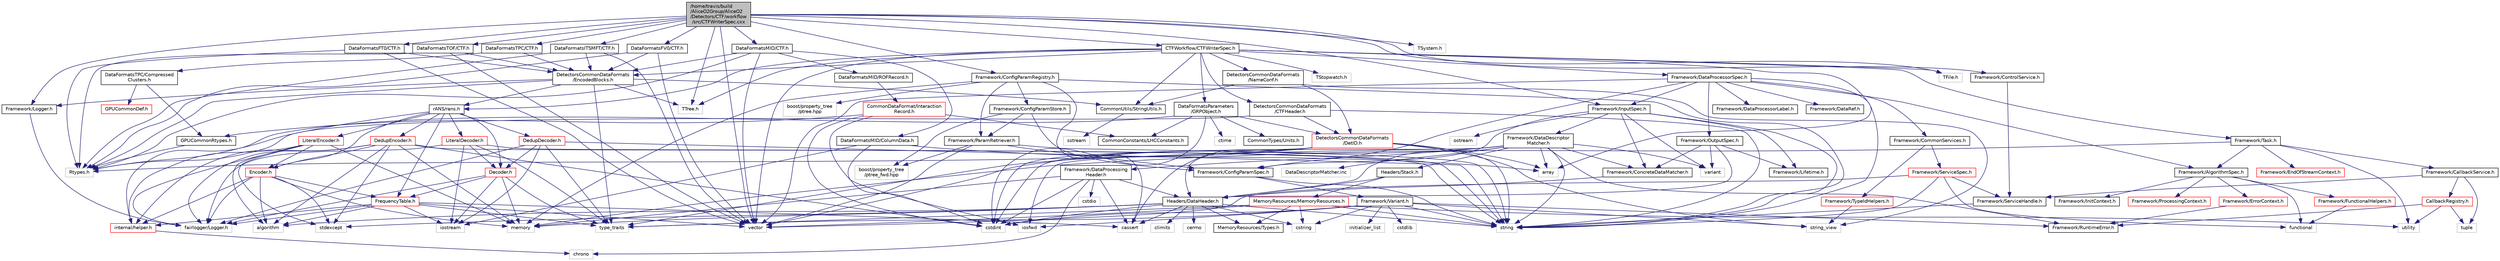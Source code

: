 digraph "/home/travis/build/AliceO2Group/AliceO2/Detectors/CTF/workflow/src/CTFWriterSpec.cxx"
{
 // INTERACTIVE_SVG=YES
  bgcolor="transparent";
  edge [fontname="Helvetica",fontsize="10",labelfontname="Helvetica",labelfontsize="10"];
  node [fontname="Helvetica",fontsize="10",shape=record];
  Node0 [label="/home/travis/build\l/AliceO2Group/AliceO2\l/Detectors/CTF/workflow\l/src/CTFWriterSpec.cxx",height=0.2,width=0.4,color="black", fillcolor="grey75", style="filled", fontcolor="black"];
  Node0 -> Node1 [color="midnightblue",fontsize="10",style="solid",fontname="Helvetica"];
  Node1 [label="vector",height=0.2,width=0.4,color="grey75"];
  Node0 -> Node2 [color="midnightblue",fontsize="10",style="solid",fontname="Helvetica"];
  Node2 [label="TFile.h",height=0.2,width=0.4,color="grey75"];
  Node0 -> Node3 [color="midnightblue",fontsize="10",style="solid",fontname="Helvetica"];
  Node3 [label="TTree.h",height=0.2,width=0.4,color="grey75"];
  Node0 -> Node4 [color="midnightblue",fontsize="10",style="solid",fontname="Helvetica"];
  Node4 [label="TSystem.h",height=0.2,width=0.4,color="grey75"];
  Node0 -> Node5 [color="midnightblue",fontsize="10",style="solid",fontname="Helvetica"];
  Node5 [label="Framework/Logger.h",height=0.2,width=0.4,color="black",URL="$dd/da4/Logger_8h.html"];
  Node5 -> Node6 [color="midnightblue",fontsize="10",style="solid",fontname="Helvetica"];
  Node6 [label="fairlogger/Logger.h",height=0.2,width=0.4,color="grey75"];
  Node0 -> Node7 [color="midnightblue",fontsize="10",style="solid",fontname="Helvetica"];
  Node7 [label="Framework/ControlService.h",height=0.2,width=0.4,color="black",URL="$d2/d43/ControlService_8h.html"];
  Node7 -> Node8 [color="midnightblue",fontsize="10",style="solid",fontname="Helvetica"];
  Node8 [label="Framework/ServiceHandle.h",height=0.2,width=0.4,color="black",URL="$d3/d28/ServiceHandle_8h.html"];
  Node8 -> Node9 [color="midnightblue",fontsize="10",style="solid",fontname="Helvetica"];
  Node9 [label="string",height=0.2,width=0.4,color="grey75"];
  Node0 -> Node10 [color="midnightblue",fontsize="10",style="solid",fontname="Helvetica"];
  Node10 [label="Framework/ConfigParamRegistry.h",height=0.2,width=0.4,color="black",URL="$de/dc6/ConfigParamRegistry_8h.html"];
  Node10 -> Node11 [color="midnightblue",fontsize="10",style="solid",fontname="Helvetica"];
  Node11 [label="Framework/ParamRetriever.h",height=0.2,width=0.4,color="black",URL="$df/d72/ParamRetriever_8h.html"];
  Node11 -> Node12 [color="midnightblue",fontsize="10",style="solid",fontname="Helvetica"];
  Node12 [label="Framework/ConfigParamSpec.h",height=0.2,width=0.4,color="black",URL="$d0/d1c/ConfigParamSpec_8h.html"];
  Node12 -> Node13 [color="midnightblue",fontsize="10",style="solid",fontname="Helvetica"];
  Node13 [label="Framework/Variant.h",height=0.2,width=0.4,color="black",URL="$de/d56/Variant_8h.html"];
  Node13 -> Node14 [color="midnightblue",fontsize="10",style="solid",fontname="Helvetica"];
  Node14 [label="Framework/RuntimeError.h",height=0.2,width=0.4,color="black",URL="$d1/d76/RuntimeError_8h.html"];
  Node13 -> Node15 [color="midnightblue",fontsize="10",style="solid",fontname="Helvetica"];
  Node15 [label="type_traits",height=0.2,width=0.4,color="grey75"];
  Node13 -> Node16 [color="midnightblue",fontsize="10",style="solid",fontname="Helvetica"];
  Node16 [label="cstring",height=0.2,width=0.4,color="grey75"];
  Node13 -> Node17 [color="midnightblue",fontsize="10",style="solid",fontname="Helvetica"];
  Node17 [label="cstdint",height=0.2,width=0.4,color="grey75"];
  Node13 -> Node18 [color="midnightblue",fontsize="10",style="solid",fontname="Helvetica"];
  Node18 [label="cstdlib",height=0.2,width=0.4,color="grey75"];
  Node13 -> Node19 [color="midnightblue",fontsize="10",style="solid",fontname="Helvetica"];
  Node19 [label="iosfwd",height=0.2,width=0.4,color="grey75"];
  Node13 -> Node20 [color="midnightblue",fontsize="10",style="solid",fontname="Helvetica"];
  Node20 [label="initializer_list",height=0.2,width=0.4,color="grey75"];
  Node13 -> Node21 [color="midnightblue",fontsize="10",style="solid",fontname="Helvetica"];
  Node21 [label="string_view",height=0.2,width=0.4,color="grey75"];
  Node13 -> Node9 [color="midnightblue",fontsize="10",style="solid",fontname="Helvetica"];
  Node12 -> Node9 [color="midnightblue",fontsize="10",style="solid",fontname="Helvetica"];
  Node11 -> Node22 [color="midnightblue",fontsize="10",style="solid",fontname="Helvetica"];
  Node22 [label="boost/property_tree\l/ptree_fwd.hpp",height=0.2,width=0.4,color="grey75"];
  Node11 -> Node9 [color="midnightblue",fontsize="10",style="solid",fontname="Helvetica"];
  Node11 -> Node1 [color="midnightblue",fontsize="10",style="solid",fontname="Helvetica"];
  Node10 -> Node23 [color="midnightblue",fontsize="10",style="solid",fontname="Helvetica"];
  Node23 [label="Framework/ConfigParamStore.h",height=0.2,width=0.4,color="black",URL="$dd/daf/ConfigParamStore_8h.html"];
  Node23 -> Node11 [color="midnightblue",fontsize="10",style="solid",fontname="Helvetica"];
  Node23 -> Node12 [color="midnightblue",fontsize="10",style="solid",fontname="Helvetica"];
  Node23 -> Node22 [color="midnightblue",fontsize="10",style="solid",fontname="Helvetica"];
  Node10 -> Node24 [color="midnightblue",fontsize="10",style="solid",fontname="Helvetica"];
  Node24 [label="boost/property_tree\l/ptree.hpp",height=0.2,width=0.4,color="grey75"];
  Node10 -> Node25 [color="midnightblue",fontsize="10",style="solid",fontname="Helvetica"];
  Node25 [label="memory",height=0.2,width=0.4,color="grey75"];
  Node10 -> Node9 [color="midnightblue",fontsize="10",style="solid",fontname="Helvetica"];
  Node10 -> Node26 [color="midnightblue",fontsize="10",style="solid",fontname="Helvetica"];
  Node26 [label="cassert",height=0.2,width=0.4,color="grey75"];
  Node0 -> Node27 [color="midnightblue",fontsize="10",style="solid",fontname="Helvetica"];
  Node27 [label="Framework/InputSpec.h",height=0.2,width=0.4,color="black",URL="$d5/d3f/InputSpec_8h.html"];
  Node27 -> Node28 [color="midnightblue",fontsize="10",style="solid",fontname="Helvetica"];
  Node28 [label="Framework/Lifetime.h",height=0.2,width=0.4,color="black",URL="$dc/dca/Lifetime_8h.html"];
  Node27 -> Node29 [color="midnightblue",fontsize="10",style="solid",fontname="Helvetica"];
  Node29 [label="Framework/ConcreteDataMatcher.h",height=0.2,width=0.4,color="black",URL="$d0/d1b/ConcreteDataMatcher_8h.html"];
  Node29 -> Node30 [color="midnightblue",fontsize="10",style="solid",fontname="Helvetica"];
  Node30 [label="Headers/DataHeader.h",height=0.2,width=0.4,color="black",URL="$dc/dcd/DataHeader_8h.html"];
  Node30 -> Node17 [color="midnightblue",fontsize="10",style="solid",fontname="Helvetica"];
  Node30 -> Node25 [color="midnightblue",fontsize="10",style="solid",fontname="Helvetica"];
  Node30 -> Node26 [color="midnightblue",fontsize="10",style="solid",fontname="Helvetica"];
  Node30 -> Node16 [color="midnightblue",fontsize="10",style="solid",fontname="Helvetica"];
  Node30 -> Node31 [color="midnightblue",fontsize="10",style="solid",fontname="Helvetica"];
  Node31 [label="algorithm",height=0.2,width=0.4,color="grey75"];
  Node30 -> Node32 [color="midnightblue",fontsize="10",style="solid",fontname="Helvetica"];
  Node32 [label="stdexcept",height=0.2,width=0.4,color="grey75"];
  Node30 -> Node9 [color="midnightblue",fontsize="10",style="solid",fontname="Helvetica"];
  Node30 -> Node33 [color="midnightblue",fontsize="10",style="solid",fontname="Helvetica"];
  Node33 [label="climits",height=0.2,width=0.4,color="grey75"];
  Node30 -> Node34 [color="midnightblue",fontsize="10",style="solid",fontname="Helvetica"];
  Node34 [label="MemoryResources/Types.h",height=0.2,width=0.4,color="black",URL="$d7/df8/Types_8h.html"];
  Node30 -> Node35 [color="midnightblue",fontsize="10",style="solid",fontname="Helvetica"];
  Node35 [label="cerrno",height=0.2,width=0.4,color="grey75"];
  Node27 -> Node36 [color="midnightblue",fontsize="10",style="solid",fontname="Helvetica"];
  Node36 [label="Framework/DataDescriptor\lMatcher.h",height=0.2,width=0.4,color="black",URL="$d3/da3/DataDescriptorMatcher_8h.html"];
  Node36 -> Node29 [color="midnightblue",fontsize="10",style="solid",fontname="Helvetica"];
  Node36 -> Node37 [color="midnightblue",fontsize="10",style="solid",fontname="Helvetica"];
  Node37 [label="Framework/DataProcessing\lHeader.h",height=0.2,width=0.4,color="black",URL="$d6/dc9/DataProcessingHeader_8h.html"];
  Node37 -> Node30 [color="midnightblue",fontsize="10",style="solid",fontname="Helvetica"];
  Node37 -> Node17 [color="midnightblue",fontsize="10",style="solid",fontname="Helvetica"];
  Node37 -> Node38 [color="midnightblue",fontsize="10",style="solid",fontname="Helvetica"];
  Node38 [label="cstdio",height=0.2,width=0.4,color="grey75"];
  Node37 -> Node25 [color="midnightblue",fontsize="10",style="solid",fontname="Helvetica"];
  Node37 -> Node26 [color="midnightblue",fontsize="10",style="solid",fontname="Helvetica"];
  Node37 -> Node39 [color="midnightblue",fontsize="10",style="solid",fontname="Helvetica"];
  Node39 [label="chrono",height=0.2,width=0.4,color="grey75"];
  Node36 -> Node14 [color="midnightblue",fontsize="10",style="solid",fontname="Helvetica"];
  Node36 -> Node30 [color="midnightblue",fontsize="10",style="solid",fontname="Helvetica"];
  Node36 -> Node40 [color="midnightblue",fontsize="10",style="solid",fontname="Helvetica"];
  Node40 [label="Headers/Stack.h",height=0.2,width=0.4,color="black",URL="$d4/d00/Headers_2include_2Headers_2Stack_8h.html"];
  Node40 -> Node41 [color="midnightblue",fontsize="10",style="solid",fontname="Helvetica"];
  Node41 [label="MemoryResources/MemoryResources.h",height=0.2,width=0.4,color="red",URL="$dc/d03/MemoryResources_8h.html"];
  Node41 -> Node16 [color="midnightblue",fontsize="10",style="solid",fontname="Helvetica"];
  Node41 -> Node9 [color="midnightblue",fontsize="10",style="solid",fontname="Helvetica"];
  Node41 -> Node15 [color="midnightblue",fontsize="10",style="solid",fontname="Helvetica"];
  Node41 -> Node46 [color="midnightblue",fontsize="10",style="solid",fontname="Helvetica"];
  Node46 [label="utility",height=0.2,width=0.4,color="grey75"];
  Node41 -> Node1 [color="midnightblue",fontsize="10",style="solid",fontname="Helvetica"];
  Node41 -> Node34 [color="midnightblue",fontsize="10",style="solid",fontname="Helvetica"];
  Node40 -> Node30 [color="midnightblue",fontsize="10",style="solid",fontname="Helvetica"];
  Node36 -> Node52 [color="midnightblue",fontsize="10",style="solid",fontname="Helvetica"];
  Node52 [label="array",height=0.2,width=0.4,color="grey75"];
  Node36 -> Node17 [color="midnightblue",fontsize="10",style="solid",fontname="Helvetica"];
  Node36 -> Node19 [color="midnightblue",fontsize="10",style="solid",fontname="Helvetica"];
  Node36 -> Node9 [color="midnightblue",fontsize="10",style="solid",fontname="Helvetica"];
  Node36 -> Node53 [color="midnightblue",fontsize="10",style="solid",fontname="Helvetica"];
  Node53 [label="variant",height=0.2,width=0.4,color="grey75"];
  Node36 -> Node1 [color="midnightblue",fontsize="10",style="solid",fontname="Helvetica"];
  Node36 -> Node54 [color="midnightblue",fontsize="10",style="solid",fontname="Helvetica"];
  Node54 [label="DataDescriptorMatcher.inc",height=0.2,width=0.4,color="grey75"];
  Node27 -> Node12 [color="midnightblue",fontsize="10",style="solid",fontname="Helvetica"];
  Node27 -> Node9 [color="midnightblue",fontsize="10",style="solid",fontname="Helvetica"];
  Node27 -> Node55 [color="midnightblue",fontsize="10",style="solid",fontname="Helvetica"];
  Node55 [label="ostream",height=0.2,width=0.4,color="grey75"];
  Node27 -> Node53 [color="midnightblue",fontsize="10",style="solid",fontname="Helvetica"];
  Node0 -> Node56 [color="midnightblue",fontsize="10",style="solid",fontname="Helvetica"];
  Node56 [label="CTFWorkflow/CTFWriterSpec.h",height=0.2,width=0.4,color="black",URL="$d8/db0/CTFWriterSpec_8h.html"];
  Node56 -> Node2 [color="midnightblue",fontsize="10",style="solid",fontname="Helvetica"];
  Node56 -> Node3 [color="midnightblue",fontsize="10",style="solid",fontname="Helvetica"];
  Node56 -> Node57 [color="midnightblue",fontsize="10",style="solid",fontname="Helvetica"];
  Node57 [label="Framework/DataProcessorSpec.h",height=0.2,width=0.4,color="black",URL="$d0/df4/DataProcessorSpec_8h.html"];
  Node57 -> Node58 [color="midnightblue",fontsize="10",style="solid",fontname="Helvetica"];
  Node58 [label="Framework/AlgorithmSpec.h",height=0.2,width=0.4,color="black",URL="$d0/d14/AlgorithmSpec_8h.html"];
  Node58 -> Node59 [color="midnightblue",fontsize="10",style="solid",fontname="Helvetica"];
  Node59 [label="Framework/ProcessingContext.h",height=0.2,width=0.4,color="red",URL="$de/d6a/ProcessingContext_8h.html"];
  Node58 -> Node135 [color="midnightblue",fontsize="10",style="solid",fontname="Helvetica"];
  Node135 [label="Framework/ErrorContext.h",height=0.2,width=0.4,color="red",URL="$d7/dad/ErrorContext_8h.html"];
  Node135 -> Node14 [color="midnightblue",fontsize="10",style="solid",fontname="Helvetica"];
  Node58 -> Node136 [color="midnightblue",fontsize="10",style="solid",fontname="Helvetica"];
  Node136 [label="Framework/InitContext.h",height=0.2,width=0.4,color="black",URL="$d4/d2b/InitContext_8h.html"];
  Node58 -> Node137 [color="midnightblue",fontsize="10",style="solid",fontname="Helvetica"];
  Node137 [label="Framework/FunctionalHelpers.h",height=0.2,width=0.4,color="red",URL="$de/d9b/FunctionalHelpers_8h.html"];
  Node137 -> Node100 [color="midnightblue",fontsize="10",style="solid",fontname="Helvetica"];
  Node100 [label="functional",height=0.2,width=0.4,color="grey75"];
  Node58 -> Node100 [color="midnightblue",fontsize="10",style="solid",fontname="Helvetica"];
  Node57 -> Node12 [color="midnightblue",fontsize="10",style="solid",fontname="Helvetica"];
  Node57 -> Node139 [color="midnightblue",fontsize="10",style="solid",fontname="Helvetica"];
  Node139 [label="Framework/DataProcessorLabel.h",height=0.2,width=0.4,color="black",URL="$d1/df2/DataProcessorLabel_8h.html"];
  Node57 -> Node61 [color="midnightblue",fontsize="10",style="solid",fontname="Helvetica"];
  Node61 [label="Framework/DataRef.h",height=0.2,width=0.4,color="black",URL="$d5/dfb/DataRef_8h.html"];
  Node57 -> Node27 [color="midnightblue",fontsize="10",style="solid",fontname="Helvetica"];
  Node57 -> Node93 [color="midnightblue",fontsize="10",style="solid",fontname="Helvetica"];
  Node93 [label="Framework/OutputSpec.h",height=0.2,width=0.4,color="black",URL="$db/d2d/OutputSpec_8h.html"];
  Node93 -> Node30 [color="midnightblue",fontsize="10",style="solid",fontname="Helvetica"];
  Node93 -> Node28 [color="midnightblue",fontsize="10",style="solid",fontname="Helvetica"];
  Node93 -> Node29 [color="midnightblue",fontsize="10",style="solid",fontname="Helvetica"];
  Node93 -> Node53 [color="midnightblue",fontsize="10",style="solid",fontname="Helvetica"];
  Node57 -> Node140 [color="midnightblue",fontsize="10",style="solid",fontname="Helvetica"];
  Node140 [label="Framework/CommonServices.h",height=0.2,width=0.4,color="black",URL="$d8/d02/CommonServices_8h.html"];
  Node140 -> Node119 [color="midnightblue",fontsize="10",style="solid",fontname="Helvetica"];
  Node119 [label="Framework/ServiceSpec.h",height=0.2,width=0.4,color="red",URL="$d4/d61/ServiceSpec_8h.html"];
  Node119 -> Node8 [color="midnightblue",fontsize="10",style="solid",fontname="Helvetica"];
  Node119 -> Node100 [color="midnightblue",fontsize="10",style="solid",fontname="Helvetica"];
  Node119 -> Node9 [color="midnightblue",fontsize="10",style="solid",fontname="Helvetica"];
  Node119 -> Node1 [color="midnightblue",fontsize="10",style="solid",fontname="Helvetica"];
  Node140 -> Node129 [color="midnightblue",fontsize="10",style="solid",fontname="Helvetica"];
  Node129 [label="Framework/TypeIdHelpers.h",height=0.2,width=0.4,color="red",URL="$d2/d9a/TypeIdHelpers_8h.html"];
  Node129 -> Node21 [color="midnightblue",fontsize="10",style="solid",fontname="Helvetica"];
  Node57 -> Node9 [color="midnightblue",fontsize="10",style="solid",fontname="Helvetica"];
  Node57 -> Node1 [color="midnightblue",fontsize="10",style="solid",fontname="Helvetica"];
  Node56 -> Node141 [color="midnightblue",fontsize="10",style="solid",fontname="Helvetica"];
  Node141 [label="Framework/Task.h",height=0.2,width=0.4,color="black",URL="$df/d4f/Task_8h.html"];
  Node141 -> Node58 [color="midnightblue",fontsize="10",style="solid",fontname="Helvetica"];
  Node141 -> Node142 [color="midnightblue",fontsize="10",style="solid",fontname="Helvetica"];
  Node142 [label="Framework/CallbackService.h",height=0.2,width=0.4,color="black",URL="$d9/d7f/CallbackService_8h.html"];
  Node142 -> Node143 [color="midnightblue",fontsize="10",style="solid",fontname="Helvetica"];
  Node143 [label="CallbackRegistry.h",height=0.2,width=0.4,color="red",URL="$d7/d3e/CallbackRegistry_8h.html",tooltip="A generic registry for callbacks. "];
  Node143 -> Node14 [color="midnightblue",fontsize="10",style="solid",fontname="Helvetica"];
  Node143 -> Node144 [color="midnightblue",fontsize="10",style="solid",fontname="Helvetica"];
  Node144 [label="tuple",height=0.2,width=0.4,color="grey75"];
  Node143 -> Node46 [color="midnightblue",fontsize="10",style="solid",fontname="Helvetica"];
  Node142 -> Node8 [color="midnightblue",fontsize="10",style="solid",fontname="Helvetica"];
  Node142 -> Node144 [color="midnightblue",fontsize="10",style="solid",fontname="Helvetica"];
  Node141 -> Node145 [color="midnightblue",fontsize="10",style="solid",fontname="Helvetica"];
  Node145 [label="Framework/EndOfStreamContext.h",height=0.2,width=0.4,color="red",URL="$d0/d77/EndOfStreamContext_8h.html"];
  Node141 -> Node46 [color="midnightblue",fontsize="10",style="solid",fontname="Helvetica"];
  Node141 -> Node25 [color="midnightblue",fontsize="10",style="solid",fontname="Helvetica"];
  Node56 -> Node146 [color="midnightblue",fontsize="10",style="solid",fontname="Helvetica"];
  Node146 [label="DataFormatsParameters\l/GRPObject.h",height=0.2,width=0.4,color="black",URL="$de/d28/GRPObject_8h.html",tooltip="Header of the General Run Parameters object. "];
  Node146 -> Node147 [color="midnightblue",fontsize="10",style="solid",fontname="Helvetica"];
  Node147 [label="Rtypes.h",height=0.2,width=0.4,color="grey75"];
  Node146 -> Node17 [color="midnightblue",fontsize="10",style="solid",fontname="Helvetica"];
  Node146 -> Node148 [color="midnightblue",fontsize="10",style="solid",fontname="Helvetica"];
  Node148 [label="ctime",height=0.2,width=0.4,color="grey75"];
  Node146 -> Node149 [color="midnightblue",fontsize="10",style="solid",fontname="Helvetica"];
  Node149 [label="CommonConstants/LHCConstants.h",height=0.2,width=0.4,color="black",URL="$d4/dc6/LHCConstants_8h.html",tooltip="Header to collect LHC related constants. "];
  Node146 -> Node150 [color="midnightblue",fontsize="10",style="solid",fontname="Helvetica"];
  Node150 [label="CommonTypes/Units.h",height=0.2,width=0.4,color="black",URL="$da/d58/Units_8h.html",tooltip="Header to collect definitions for different units. "];
  Node146 -> Node151 [color="midnightblue",fontsize="10",style="solid",fontname="Helvetica"];
  Node151 [label="DetectorsCommonDataFormats\l/DetID.h",height=0.2,width=0.4,color="red",URL="$d6/d31/DetID_8h.html"];
  Node151 -> Node147 [color="midnightblue",fontsize="10",style="solid",fontname="Helvetica"];
  Node151 -> Node52 [color="midnightblue",fontsize="10",style="solid",fontname="Helvetica"];
  Node151 -> Node26 [color="midnightblue",fontsize="10",style="solid",fontname="Helvetica"];
  Node151 -> Node17 [color="midnightblue",fontsize="10",style="solid",fontname="Helvetica"];
  Node151 -> Node21 [color="midnightblue",fontsize="10",style="solid",fontname="Helvetica"];
  Node151 -> Node9 [color="midnightblue",fontsize="10",style="solid",fontname="Helvetica"];
  Node151 -> Node15 [color="midnightblue",fontsize="10",style="solid",fontname="Helvetica"];
  Node151 -> Node30 [color="midnightblue",fontsize="10",style="solid",fontname="Helvetica"];
  Node56 -> Node163 [color="midnightblue",fontsize="10",style="solid",fontname="Helvetica"];
  Node163 [label="DetectorsCommonDataFormats\l/CTFHeader.h",height=0.2,width=0.4,color="black",URL="$df/d3a/CTFHeader_8h.html",tooltip="Header for CTF collection. "];
  Node163 -> Node147 [color="midnightblue",fontsize="10",style="solid",fontname="Helvetica"];
  Node163 -> Node9 [color="midnightblue",fontsize="10",style="solid",fontname="Helvetica"];
  Node163 -> Node151 [color="midnightblue",fontsize="10",style="solid",fontname="Helvetica"];
  Node56 -> Node164 [color="midnightblue",fontsize="10",style="solid",fontname="Helvetica"];
  Node164 [label="DetectorsCommonDataFormats\l/NameConf.h",height=0.2,width=0.4,color="black",URL="$d7/d61/NameConf_8h.html",tooltip="Definition of the Names Generator class. "];
  Node164 -> Node151 [color="midnightblue",fontsize="10",style="solid",fontname="Helvetica"];
  Node164 -> Node165 [color="midnightblue",fontsize="10",style="solid",fontname="Helvetica"];
  Node165 [label="CommonUtils/StringUtils.h",height=0.2,width=0.4,color="black",URL="$d1/d1e/Common_2Utils_2include_2CommonUtils_2StringUtils_8h.html"];
  Node165 -> Node166 [color="midnightblue",fontsize="10",style="solid",fontname="Helvetica"];
  Node166 [label="sstream",height=0.2,width=0.4,color="grey75"];
  Node164 -> Node21 [color="midnightblue",fontsize="10",style="solid",fontname="Helvetica"];
  Node56 -> Node167 [color="midnightblue",fontsize="10",style="solid",fontname="Helvetica"];
  Node167 [label="DetectorsCommonDataFormats\l/EncodedBlocks.h",height=0.2,width=0.4,color="black",URL="$da/d91/EncodedBlocks_8h.html"];
  Node167 -> Node15 [color="midnightblue",fontsize="10",style="solid",fontname="Helvetica"];
  Node167 -> Node147 [color="midnightblue",fontsize="10",style="solid",fontname="Helvetica"];
  Node167 -> Node168 [color="midnightblue",fontsize="10",style="solid",fontname="Helvetica"];
  Node168 [label="rANS/rans.h",height=0.2,width=0.4,color="black",URL="$d4/de7/rans_8h.html",tooltip="header for public api "];
  Node168 -> Node169 [color="midnightblue",fontsize="10",style="solid",fontname="Helvetica"];
  Node169 [label="FrequencyTable.h",height=0.2,width=0.4,color="red",URL="$dd/d65/FrequencyTable_8h.html",tooltip="Histogram to depict frequencies of source symbols for rANS compression. "];
  Node169 -> Node31 [color="midnightblue",fontsize="10",style="solid",fontname="Helvetica"];
  Node169 -> Node26 [color="midnightblue",fontsize="10",style="solid",fontname="Helvetica"];
  Node169 -> Node170 [color="midnightblue",fontsize="10",style="solid",fontname="Helvetica"];
  Node170 [label="iostream",height=0.2,width=0.4,color="grey75"];
  Node169 -> Node15 [color="midnightblue",fontsize="10",style="solid",fontname="Helvetica"];
  Node169 -> Node1 [color="midnightblue",fontsize="10",style="solid",fontname="Helvetica"];
  Node169 -> Node6 [color="midnightblue",fontsize="10",style="solid",fontname="Helvetica"];
  Node169 -> Node172 [color="midnightblue",fontsize="10",style="solid",fontname="Helvetica"];
  Node172 [label="internal/helper.h",height=0.2,width=0.4,color="red",URL="$d4/da1/helper_8h.html",tooltip="various helper functions "];
  Node172 -> Node39 [color="midnightblue",fontsize="10",style="solid",fontname="Helvetica"];
  Node168 -> Node173 [color="midnightblue",fontsize="10",style="solid",fontname="Helvetica"];
  Node173 [label="Encoder.h",height=0.2,width=0.4,color="red",URL="$dd/d74/Utilities_2rANS_2include_2rANS_2Encoder_8h.html"];
  Node173 -> Node25 [color="midnightblue",fontsize="10",style="solid",fontname="Helvetica"];
  Node173 -> Node31 [color="midnightblue",fontsize="10",style="solid",fontname="Helvetica"];
  Node173 -> Node6 [color="midnightblue",fontsize="10",style="solid",fontname="Helvetica"];
  Node173 -> Node32 [color="midnightblue",fontsize="10",style="solid",fontname="Helvetica"];
  Node173 -> Node172 [color="midnightblue",fontsize="10",style="solid",fontname="Helvetica"];
  Node173 -> Node169 [color="midnightblue",fontsize="10",style="solid",fontname="Helvetica"];
  Node168 -> Node180 [color="midnightblue",fontsize="10",style="solid",fontname="Helvetica"];
  Node180 [label="Decoder.h",height=0.2,width=0.4,color="red",URL="$dc/d62/Utilities_2rANS_2include_2rANS_2Decoder_8h.html"];
  Node180 -> Node15 [color="midnightblue",fontsize="10",style="solid",fontname="Helvetica"];
  Node180 -> Node170 [color="midnightblue",fontsize="10",style="solid",fontname="Helvetica"];
  Node180 -> Node25 [color="midnightblue",fontsize="10",style="solid",fontname="Helvetica"];
  Node180 -> Node6 [color="midnightblue",fontsize="10",style="solid",fontname="Helvetica"];
  Node180 -> Node169 [color="midnightblue",fontsize="10",style="solid",fontname="Helvetica"];
  Node168 -> Node183 [color="midnightblue",fontsize="10",style="solid",fontname="Helvetica"];
  Node183 [label="DedupEncoder.h",height=0.2,width=0.4,color="red",URL="$d5/ddf/DedupEncoder_8h.html"];
  Node183 -> Node173 [color="midnightblue",fontsize="10",style="solid",fontname="Helvetica"];
  Node183 -> Node25 [color="midnightblue",fontsize="10",style="solid",fontname="Helvetica"];
  Node183 -> Node31 [color="midnightblue",fontsize="10",style="solid",fontname="Helvetica"];
  Node183 -> Node17 [color="midnightblue",fontsize="10",style="solid",fontname="Helvetica"];
  Node183 -> Node9 [color="midnightblue",fontsize="10",style="solid",fontname="Helvetica"];
  Node183 -> Node6 [color="midnightblue",fontsize="10",style="solid",fontname="Helvetica"];
  Node183 -> Node32 [color="midnightblue",fontsize="10",style="solid",fontname="Helvetica"];
  Node183 -> Node172 [color="midnightblue",fontsize="10",style="solid",fontname="Helvetica"];
  Node168 -> Node184 [color="midnightblue",fontsize="10",style="solid",fontname="Helvetica"];
  Node184 [label="DedupDecoder.h",height=0.2,width=0.4,color="red",URL="$da/da6/DedupDecoder_8h.html"];
  Node184 -> Node180 [color="midnightblue",fontsize="10",style="solid",fontname="Helvetica"];
  Node184 -> Node15 [color="midnightblue",fontsize="10",style="solid",fontname="Helvetica"];
  Node184 -> Node170 [color="midnightblue",fontsize="10",style="solid",fontname="Helvetica"];
  Node184 -> Node9 [color="midnightblue",fontsize="10",style="solid",fontname="Helvetica"];
  Node184 -> Node6 [color="midnightblue",fontsize="10",style="solid",fontname="Helvetica"];
  Node168 -> Node185 [color="midnightblue",fontsize="10",style="solid",fontname="Helvetica"];
  Node185 [label="LiteralEncoder.h",height=0.2,width=0.4,color="red",URL="$d9/de1/LiteralEncoder_8h.html"];
  Node185 -> Node173 [color="midnightblue",fontsize="10",style="solid",fontname="Helvetica"];
  Node185 -> Node25 [color="midnightblue",fontsize="10",style="solid",fontname="Helvetica"];
  Node185 -> Node31 [color="midnightblue",fontsize="10",style="solid",fontname="Helvetica"];
  Node185 -> Node6 [color="midnightblue",fontsize="10",style="solid",fontname="Helvetica"];
  Node185 -> Node32 [color="midnightblue",fontsize="10",style="solid",fontname="Helvetica"];
  Node185 -> Node172 [color="midnightblue",fontsize="10",style="solid",fontname="Helvetica"];
  Node168 -> Node186 [color="midnightblue",fontsize="10",style="solid",fontname="Helvetica"];
  Node186 [label="LiteralDecoder.h",height=0.2,width=0.4,color="red",URL="$df/dfe/LiteralDecoder_8h.html"];
  Node186 -> Node180 [color="midnightblue",fontsize="10",style="solid",fontname="Helvetica"];
  Node186 -> Node15 [color="midnightblue",fontsize="10",style="solid",fontname="Helvetica"];
  Node186 -> Node170 [color="midnightblue",fontsize="10",style="solid",fontname="Helvetica"];
  Node186 -> Node9 [color="midnightblue",fontsize="10",style="solid",fontname="Helvetica"];
  Node186 -> Node6 [color="midnightblue",fontsize="10",style="solid",fontname="Helvetica"];
  Node168 -> Node172 [color="midnightblue",fontsize="10",style="solid",fontname="Helvetica"];
  Node167 -> Node3 [color="midnightblue",fontsize="10",style="solid",fontname="Helvetica"];
  Node167 -> Node165 [color="midnightblue",fontsize="10",style="solid",fontname="Helvetica"];
  Node167 -> Node5 [color="midnightblue",fontsize="10",style="solid",fontname="Helvetica"];
  Node56 -> Node165 [color="midnightblue",fontsize="10",style="solid",fontname="Helvetica"];
  Node56 -> Node168 [color="midnightblue",fontsize="10",style="solid",fontname="Helvetica"];
  Node56 -> Node1 [color="midnightblue",fontsize="10",style="solid",fontname="Helvetica"];
  Node56 -> Node52 [color="midnightblue",fontsize="10",style="solid",fontname="Helvetica"];
  Node56 -> Node187 [color="midnightblue",fontsize="10",style="solid",fontname="Helvetica"];
  Node187 [label="TStopwatch.h",height=0.2,width=0.4,color="grey75"];
  Node0 -> Node188 [color="midnightblue",fontsize="10",style="solid",fontname="Helvetica"];
  Node188 [label="DataFormatsITSMFT/CTF.h",height=0.2,width=0.4,color="black",URL="$dc/d8e/ITSMFT_2common_2include_2DataFormatsITSMFT_2CTF_8h.html"];
  Node188 -> Node1 [color="midnightblue",fontsize="10",style="solid",fontname="Helvetica"];
  Node188 -> Node147 [color="midnightblue",fontsize="10",style="solid",fontname="Helvetica"];
  Node188 -> Node167 [color="midnightblue",fontsize="10",style="solid",fontname="Helvetica"];
  Node0 -> Node189 [color="midnightblue",fontsize="10",style="solid",fontname="Helvetica"];
  Node189 [label="DataFormatsTPC/CTF.h",height=0.2,width=0.4,color="black",URL="$d8/d9c/TPC_2include_2DataFormatsTPC_2CTF_8h.html"];
  Node189 -> Node167 [color="midnightblue",fontsize="10",style="solid",fontname="Helvetica"];
  Node189 -> Node190 [color="midnightblue",fontsize="10",style="solid",fontname="Helvetica"];
  Node190 [label="DataFormatsTPC/Compressed\lClusters.h",height=0.2,width=0.4,color="black",URL="$d2/d7d/CompressedClusters_8h.html",tooltip="Container to store compressed TPC cluster data. "];
  Node190 -> Node158 [color="midnightblue",fontsize="10",style="solid",fontname="Helvetica"];
  Node158 [label="GPUCommonDef.h",height=0.2,width=0.4,color="red",URL="$df/d21/GPUCommonDef_8h.html"];
  Node190 -> Node191 [color="midnightblue",fontsize="10",style="solid",fontname="Helvetica"];
  Node191 [label="GPUCommonRtypes.h",height=0.2,width=0.4,color="black",URL="$d2/d45/GPUCommonRtypes_8h.html"];
  Node191 -> Node147 [color="midnightblue",fontsize="10",style="solid",fontname="Helvetica"];
  Node0 -> Node192 [color="midnightblue",fontsize="10",style="solid",fontname="Helvetica"];
  Node192 [label="DataFormatsFT0/CTF.h",height=0.2,width=0.4,color="black",URL="$d1/d77/FIT_2FT0_2include_2DataFormatsFT0_2CTF_8h.html"];
  Node192 -> Node1 [color="midnightblue",fontsize="10",style="solid",fontname="Helvetica"];
  Node192 -> Node147 [color="midnightblue",fontsize="10",style="solid",fontname="Helvetica"];
  Node192 -> Node167 [color="midnightblue",fontsize="10",style="solid",fontname="Helvetica"];
  Node0 -> Node193 [color="midnightblue",fontsize="10",style="solid",fontname="Helvetica"];
  Node193 [label="DataFormatsFV0/CTF.h",height=0.2,width=0.4,color="black",URL="$d5/d52/FIT_2FV0_2include_2DataFormatsFV0_2CTF_8h.html"];
  Node193 -> Node1 [color="midnightblue",fontsize="10",style="solid",fontname="Helvetica"];
  Node193 -> Node147 [color="midnightblue",fontsize="10",style="solid",fontname="Helvetica"];
  Node193 -> Node167 [color="midnightblue",fontsize="10",style="solid",fontname="Helvetica"];
  Node0 -> Node194 [color="midnightblue",fontsize="10",style="solid",fontname="Helvetica"];
  Node194 [label="DataFormatsTOF/CTF.h",height=0.2,width=0.4,color="black",URL="$d6/d85/TOF_2include_2DataFormatsTOF_2CTF_8h.html"];
  Node194 -> Node1 [color="midnightblue",fontsize="10",style="solid",fontname="Helvetica"];
  Node194 -> Node147 [color="midnightblue",fontsize="10",style="solid",fontname="Helvetica"];
  Node194 -> Node167 [color="midnightblue",fontsize="10",style="solid",fontname="Helvetica"];
  Node0 -> Node195 [color="midnightblue",fontsize="10",style="solid",fontname="Helvetica"];
  Node195 [label="DataFormatsMID/CTF.h",height=0.2,width=0.4,color="black",URL="$df/d9b/MUON_2MID_2include_2DataFormatsMID_2CTF_8h.html"];
  Node195 -> Node1 [color="midnightblue",fontsize="10",style="solid",fontname="Helvetica"];
  Node195 -> Node147 [color="midnightblue",fontsize="10",style="solid",fontname="Helvetica"];
  Node195 -> Node167 [color="midnightblue",fontsize="10",style="solid",fontname="Helvetica"];
  Node195 -> Node196 [color="midnightblue",fontsize="10",style="solid",fontname="Helvetica"];
  Node196 [label="DataFormatsMID/ROFRecord.h",height=0.2,width=0.4,color="black",URL="$d2/df9/MUON_2MID_2include_2DataFormatsMID_2ROFRecord_8h.html",tooltip="Definition of the MID event record. "];
  Node196 -> Node197 [color="midnightblue",fontsize="10",style="solid",fontname="Helvetica"];
  Node197 [label="CommonDataFormat/Interaction\lRecord.h",height=0.2,width=0.4,color="red",URL="$d9/d80/InteractionRecord_8h.html"];
  Node197 -> Node191 [color="midnightblue",fontsize="10",style="solid",fontname="Helvetica"];
  Node197 -> Node19 [color="midnightblue",fontsize="10",style="solid",fontname="Helvetica"];
  Node197 -> Node17 [color="midnightblue",fontsize="10",style="solid",fontname="Helvetica"];
  Node197 -> Node149 [color="midnightblue",fontsize="10",style="solid",fontname="Helvetica"];
  Node195 -> Node198 [color="midnightblue",fontsize="10",style="solid",fontname="Helvetica"];
  Node198 [label="DataFormatsMID/ColumnData.h",height=0.2,width=0.4,color="black",URL="$d3/d53/ColumnData_8h.html",tooltip="Strip pattern (aka digits) "];
  Node198 -> Node17 [color="midnightblue",fontsize="10",style="solid",fontname="Helvetica"];
  Node198 -> Node170 [color="midnightblue",fontsize="10",style="solid",fontname="Helvetica"];
  Node198 -> Node52 [color="midnightblue",fontsize="10",style="solid",fontname="Helvetica"];
}
